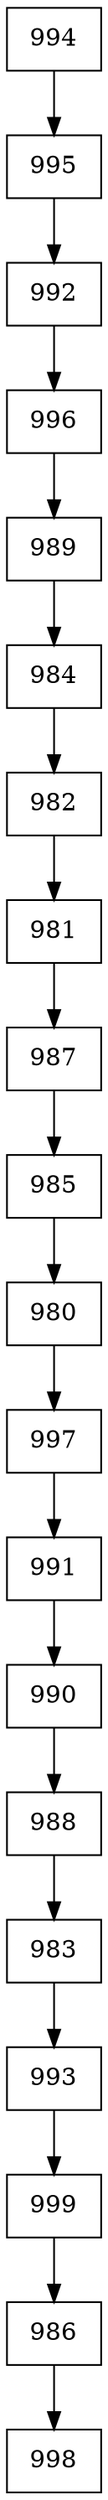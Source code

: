 digraph G {
  node [shape=record];
  node0 [label="{994}"];
  node0 -> node1;
  node1 [label="{995}"];
  node1 -> node2;
  node2 [label="{992}"];
  node2 -> node3;
  node3 [label="{996}"];
  node3 -> node4;
  node4 [label="{989}"];
  node4 -> node5;
  node5 [label="{984}"];
  node5 -> node6;
  node6 [label="{982}"];
  node6 -> node7;
  node7 [label="{981}"];
  node7 -> node8;
  node8 [label="{987}"];
  node8 -> node9;
  node9 [label="{985}"];
  node9 -> node10;
  node10 [label="{980}"];
  node10 -> node11;
  node11 [label="{997}"];
  node11 -> node12;
  node12 [label="{991}"];
  node12 -> node13;
  node13 [label="{990}"];
  node13 -> node14;
  node14 [label="{988}"];
  node14 -> node15;
  node15 [label="{983}"];
  node15 -> node16;
  node16 [label="{993}"];
  node16 -> node17;
  node17 [label="{999}"];
  node17 -> node18;
  node18 [label="{986}"];
  node18 -> node19;
  node19 [label="{998}"];
}
